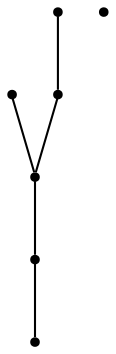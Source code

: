 graph {
  node [shape=point,comment="{\"directed\":false,\"doi\":\"10.1007/978-3-662-45803-7_11\",\"figure\":\"6 (1)\"}"]

  v0 [pos="1718.9268293885746,646.2768033212723"]
  v1 [pos="1669.140926240969,646.2768033212723"]
  v2 [pos="1768.7127325361803,646.2768033212723"]
  v3 [pos="1619.3550230933636,646.2768033212723"]
  v4 [pos="1519.7206106272938,646.2768033212723"]
  v5 [pos="1569.5691199457583,646.2768033212723"]
  v6 [pos="1469.934834728003,646.2768033212723"]

  v0 -- v4 [id="-1",pos="1718.9268293885746,646.2768033212723 1619.3424573222817,496.89870192937633 1619.3424573222817,496.89870192937633 1619.3424573222817,496.89870192937633 1519.7206106272938,646.2768033212723 1519.7206106272938,646.2768033212723 1519.7206106272938,646.2768033212723"]
  v6 -- v4 [id="-2",pos="1469.934834728003,646.2768033212723 1519.7206106272938,646.2768033212723 1519.7206106272938,646.2768033212723 1519.7206106272938,646.2768033212723"]
  v5 -- v3 [id="-3",pos="1569.5691199457583,646.2768033212723 1619.3550230933636,646.2768033212723 1619.3550230933636,646.2768033212723 1619.3550230933636,646.2768033212723"]
  v4 -- v5 [id="-4",pos="1519.7206106272938,646.2768033212723 1569.5691199457583,646.2768033212723 1569.5691199457583,646.2768033212723 1569.5691199457583,646.2768033212723"]
  v1 -- v0 [id="-7",pos="1669.140926240969,646.2768033212723 1718.9268293885746,646.2768033212723 1718.9268293885746,646.2768033212723 1718.9268293885746,646.2768033212723"]
}